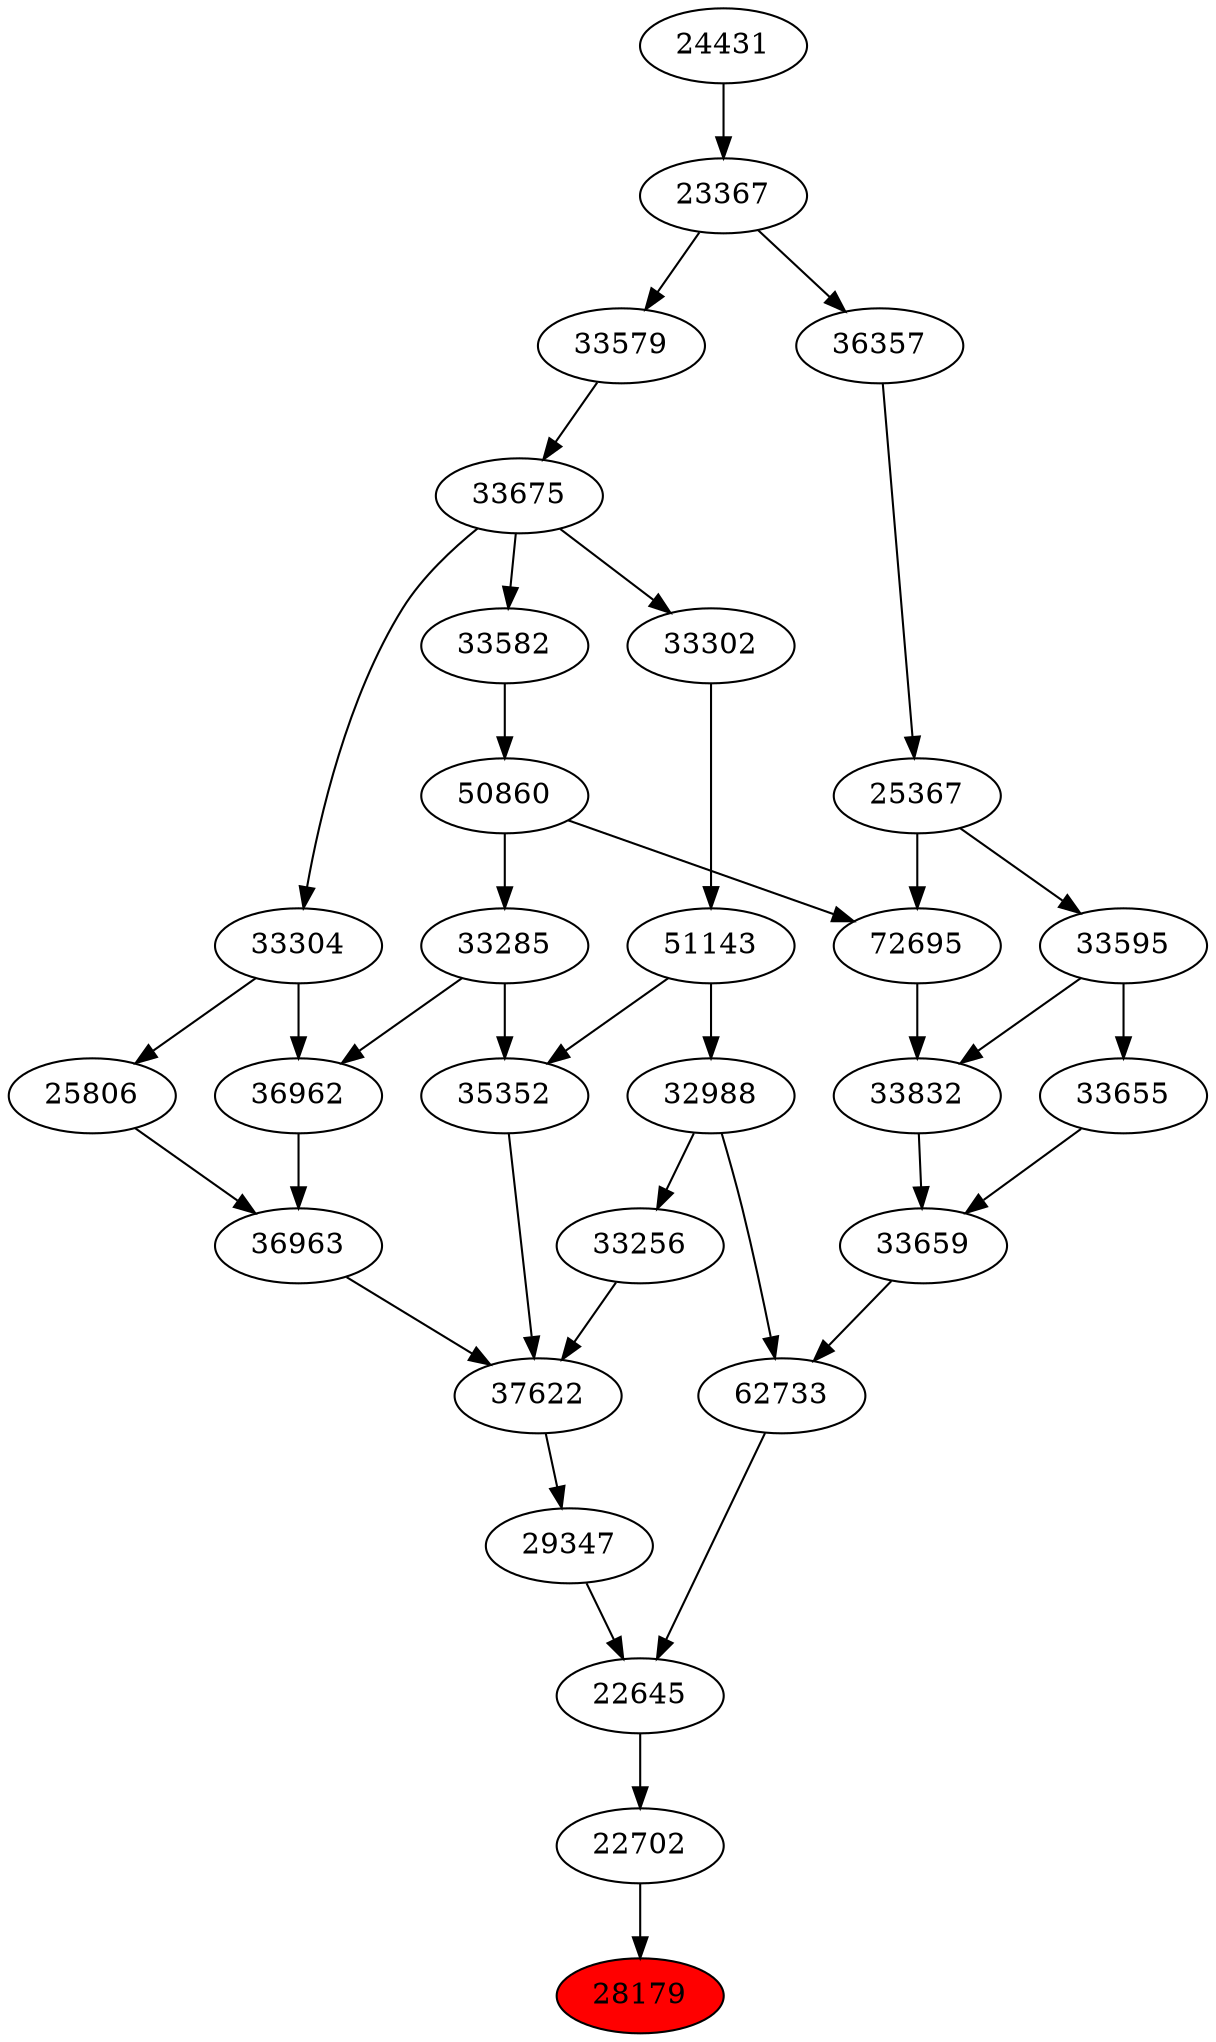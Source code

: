 strict digraph{ 
28179 [label="28179" fillcolor=red style=filled]
22702 -> 28179
22702 [label="22702"]
22645 -> 22702
22645 [label="22645"]
29347 -> 22645
62733 -> 22645
29347 [label="29347"]
37622 -> 29347
62733 [label="62733"]
32988 -> 62733
33659 -> 62733
37622 [label="37622"]
36963 -> 37622
35352 -> 37622
33256 -> 37622
32988 [label="32988"]
51143 -> 32988
33659 [label="33659"]
33655 -> 33659
33832 -> 33659
36963 [label="36963"]
36962 -> 36963
25806 -> 36963
35352 [label="35352"]
33285 -> 35352
51143 -> 35352
33256 [label="33256"]
32988 -> 33256
51143 [label="51143"]
33302 -> 51143
33655 [label="33655"]
33595 -> 33655
33832 [label="33832"]
72695 -> 33832
33595 -> 33832
36962 [label="36962"]
33285 -> 36962
33304 -> 36962
25806 [label="25806"]
33304 -> 25806
33285 [label="33285"]
50860 -> 33285
33302 [label="33302"]
33675 -> 33302
33595 [label="33595"]
25367 -> 33595
72695 [label="72695"]
50860 -> 72695
25367 -> 72695
33304 [label="33304"]
33675 -> 33304
50860 [label="50860"]
33582 -> 50860
33675 [label="33675"]
33579 -> 33675
25367 [label="25367"]
36357 -> 25367
33582 [label="33582"]
33675 -> 33582
33579 [label="33579"]
23367 -> 33579
36357 [label="36357"]
23367 -> 36357
23367 [label="23367"]
24431 -> 23367
24431 [label="24431"]
}